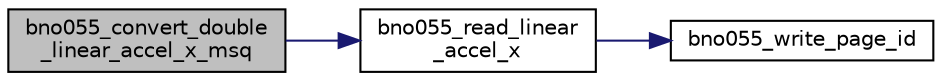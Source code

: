 digraph "bno055_convert_double_linear_accel_x_msq"
{
  edge [fontname="Helvetica",fontsize="10",labelfontname="Helvetica",labelfontsize="10"];
  node [fontname="Helvetica",fontsize="10",shape=record];
  rankdir="LR";
  Node1 [label="bno055_convert_double\l_linear_accel_x_msq",height=0.2,width=0.4,color="black", fillcolor="grey75", style="filled", fontcolor="black"];
  Node1 -> Node2 [color="midnightblue",fontsize="10",style="solid",fontname="Helvetica"];
  Node2 [label="bno055_read_linear\l_accel_x",height=0.2,width=0.4,color="black", fillcolor="white", style="filled",URL="$bno055_8h.html#aaea7141dd049dc56da26d04600ff5e27",tooltip="This API reads Linear accel data x values from register 0x29 and 0x2A it is a two byte data..."];
  Node2 -> Node3 [color="midnightblue",fontsize="10",style="solid",fontname="Helvetica"];
  Node3 [label="bno055_write_page_id",height=0.2,width=0.4,color="black", fillcolor="white", style="filled",URL="$bno055_8h.html#aba65b8682ba0645b5b9ab0ea64eb4c7e",tooltip="This API used to write the page id register 0x07. "];
}
